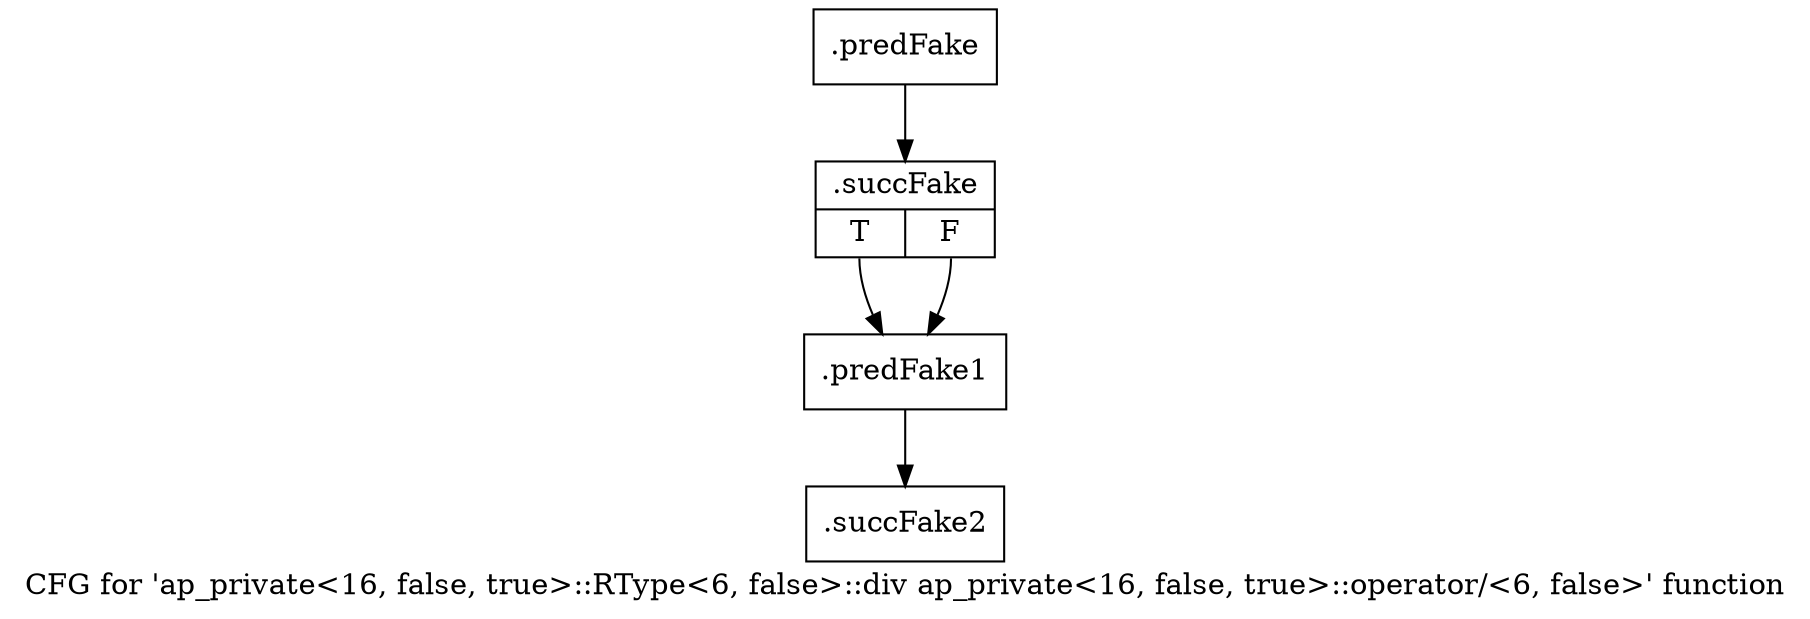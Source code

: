 digraph "CFG for 'ap_private\<16, false, true\>::RType\<6, false\>::div ap_private\<16, false, true\>::operator/\<6, false\>' function" {
	label="CFG for 'ap_private\<16, false, true\>::RType\<6, false\>::div ap_private\<16, false, true\>::operator/\<6, false\>' function";

	Node0x5713580 [shape=record,filename="",linenumber="",label="{.predFake}"];
	Node0x5713580 -> Node0x4f71df0[ callList="" memoryops="" filename="/mnt/xilinx/Vitis_HLS/2021.2/include/etc/ap_private.h" execusionnum="0"];
	Node0x4f71df0 [shape=record,filename="/mnt/xilinx/Vitis_HLS/2021.2/include/etc/ap_private.h",linenumber="2537",label="{.succFake|{<s0>T|<s1>F}}"];
	Node0x4f71df0:s0 -> Node0x5713cb0[ callList="" memoryops="" filename="/mnt/xilinx/Vitis_HLS/2021.2/include/etc/ap_private.h" execusionnum="0"];
	Node0x4f71df0:s1 -> Node0x5713cb0[ callList="" memoryops="" filename="/mnt/xilinx/Vitis_HLS/2021.2/include/etc/ap_private.h" execusionnum="0"];
	Node0x5713cb0 [shape=record,filename="/mnt/xilinx/Vitis_HLS/2021.2/include/etc/ap_private.h",linenumber="2538",label="{.predFake1}"];
	Node0x5713cb0 -> Node0x4f72090[ callList="" memoryops="" filename="/mnt/xilinx/Vitis_HLS/2021.2/include/etc/ap_private.h" execusionnum="0"];
	Node0x4f72090 [shape=record,filename="/mnt/xilinx/Vitis_HLS/2021.2/include/etc/ap_private.h",linenumber="2538",label="{.succFake2}"];
}
